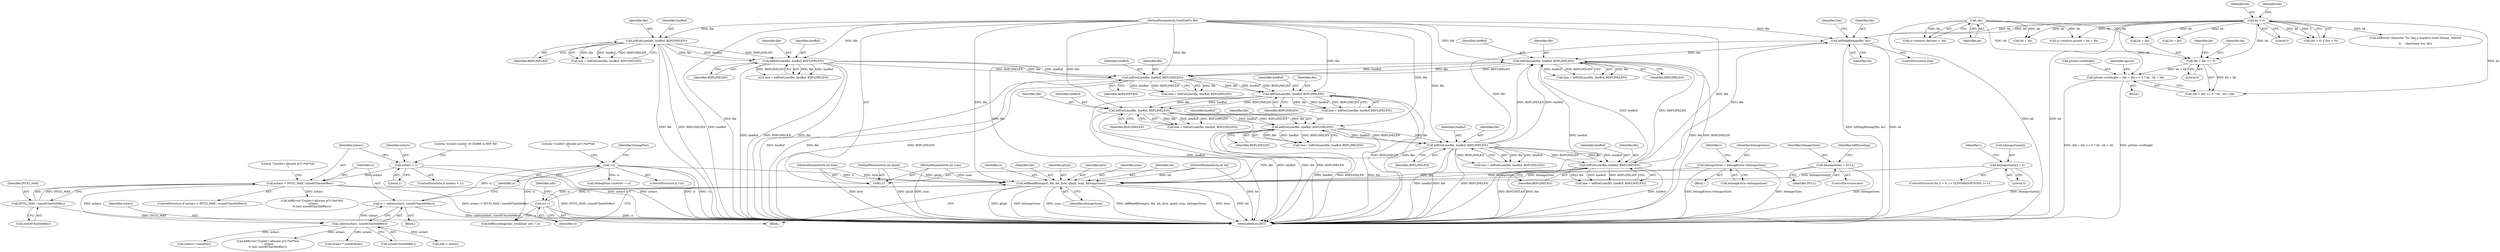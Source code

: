 digraph "0_libxfont_4d024ac10f964f6bd372ae0dd14f02772a6e5f63@integer" {
"1000859" [label="(Call,pState->exHeight = (bh + bb) <= 0 ? bh : bh + bb)"];
"1000738" [label="(Call,bh < 0)"];
"1000935" [label="(Call,bdfSkipBitmap(file, bh))"];
"1000753" [label="(Call,bdfGetLine(file, lineBuf, BDFLINELEN))"];
"1000709" [label="(Call,bdfGetLine(file, lineBuf, BDFLINELEN))"];
"1000676" [label="(Call,bdfGetLine(file, lineBuf, BDFLINELEN))"];
"1000634" [label="(Call,bdfGetLine(file, lineBuf, BDFLINELEN))"];
"1000408" [label="(Call,bdfGetLine(file, lineBuf, BDFLINELEN))"];
"1000940" [label="(Call,bdfGetLine(file, lineBuf, BDFLINELEN))"];
"1000922" [label="(Call,bdfReadBitmap(ci, file, bit, byte, glyph, scan, bitmapsSizes))"];
"1000930" [label="(Call,ci++)"];
"1000250" [label="(Call,!ci)"];
"1000243" [label="(Call,ci = calloc(nchars, sizeof(CharInfoRec)))"];
"1000245" [label="(Call,calloc(nchars, sizeof(CharInfoRec)))"];
"1000228" [label="(Call,nchars > INT32_MAX / sizeof(CharInfoRec))"];
"1000219" [label="(Call,nchars < 1)"];
"1000230" [label="(Call,INT32_MAX / sizeof(CharInfoRec))"];
"1000799" [label="(Call,bdfGetLine(file, lineBuf, BDFLINELEN))"];
"1000116" [label="(MethodParameterIn,FontFilePtr file)"];
"1000119" [label="(MethodParameterIn,int bit)"];
"1000120" [label="(MethodParameterIn,int byte)"];
"1000121" [label="(MethodParameterIn,int glyph)"];
"1000122" [label="(MethodParameterIn,int scan)"];
"1000159" [label="(Call,bitmapsSizes = bitmapExtra->bitmapsSizes)"];
"1000179" [label="(Call,bitmapsSizes = NULL)"];
"1000173" [label="(Call,bitmapsSizes[i] = 0)"];
"1000321" [label="(Call,bdfGetLine(file, lineBuf, BDFLINELEN))"];
"1000196" [label="(Call,bdfGetLine(file, lineBuf, BDFLINELEN))"];
"1000864" [label="(Call,(bh + bb) <= 0)"];
"1000908" [label="(Call,-bb)"];
"1000755" [label="(Identifier,lineBuf)"];
"1000679" [label="(Identifier,BDFLINELEN)"];
"1000637" [label="(Identifier,BDFLINELEN)"];
"1000754" [label="(Identifier,file)"];
"1000869" [label="(Identifier,bh)"];
"1000219" [label="(Call,nchars < 1)"];
"1000707" [label="(Call,line = bdfGetLine(file, lineBuf, BDFLINELEN))"];
"1000710" [label="(Identifier,file)"];
"1000870" [label="(Call,bh + bb)"];
"1000632" [label="(Call,line = bdfGetLine(file, lineBuf, BDFLINELEN))"];
"1000933" [label="(Identifier,ndx)"];
"1000261" [label="(Call,bitmapFont->metrics = ci)"];
"1000712" [label="(Identifier,BDFLINELEN)"];
"1000164" [label="(ControlStructure,for (i = 0; i < GLYPHPADOPTIONS; i++))"];
"1000927" [label="(Identifier,glyph)"];
"1000711" [label="(Identifier,lineBuf)"];
"1000166" [label="(Identifier,i)"];
"1000324" [label="(Identifier,BDFLINELEN)"];
"1000943" [label="(Identifier,BDFLINELEN)"];
"1000123" [label="(Block,)"];
"1000756" [label="(Identifier,BDFLINELEN)"];
"1000936" [label="(Identifier,file)"];
"1000231" [label="(Identifier,INT32_MAX)"];
"1000868" [label="(Literal,0)"];
"1000636" [label="(Identifier,lineBuf)"];
"1000220" [label="(Identifier,nchars)"];
"1000676" [label="(Call,bdfGetLine(file, lineBuf, BDFLINELEN))"];
"1000939" [label="(Identifier,line)"];
"1000738" [label="(Call,bh < 0)"];
"1000322" [label="(Identifier,file)"];
"1000243" [label="(Call,ci = calloc(nchars, sizeof(CharInfoRec)))"];
"1000876" [label="(Block,)"];
"1000236" [label="(Literal,\"Couldn't allocate pCI (%d*%d)\n\")"];
"1000864" [label="(Call,(bh + bb) <= 0)"];
"1000674" [label="(Call,line = bdfGetLine(file, lineBuf, BDFLINELEN))"];
"1000922" [label="(Call,bdfReadBitmap(ci, file, bit, byte, glyph, scan, bitmapsSizes))"];
"1000300" [label="(Call,nchars * sizeof(int))"];
"1000940" [label="(Call,bdfGetLine(file, lineBuf, BDFLINELEN))"];
"1000678" [label="(Identifier,lineBuf)"];
"1000709" [label="(Call,bdfGetLine(file, lineBuf, BDFLINELEN))"];
"1000623" [label="(Call,bdfEncoding[char_row][char_col] = ci)"];
"1000198" [label="(Identifier,lineBuf)"];
"1000160" [label="(Identifier,bitmapsSizes)"];
"1000634" [label="(Call,bdfGetLine(file, lineBuf, BDFLINELEN))"];
"1000197" [label="(Identifier,file)"];
"1000753" [label="(Call,bdfGetLine(file, lineBuf, BDFLINELEN))"];
"1000228" [label="(Call,nchars > INT32_MAX / sizeof(CharInfoRec))"];
"1000119" [label="(MethodParameterIn,int bit)"];
"1000224" [label="(Literal,\"invalid number of CHARS in BDF file\n\")"];
"1000410" [label="(Identifier,lineBuf)"];
"1000180" [label="(Identifier,bitmapsSizes)"];
"1000737" [label="(Call,(bh < 0) || (bw < 0))"];
"1000218" [label="(ControlStructure,if (nchars < 1))"];
"1000121" [label="(MethodParameterIn,int glyph)"];
"1000194" [label="(Call,line = bdfGetLine(file, lineBuf, BDFLINELEN))"];
"1000797" [label="(Call,line = bdfGetLine(file, lineBuf, BDFLINELEN))"];
"1000179" [label="(Call,bitmapsSizes = NULL)"];
"1000159" [label="(Call,bitmapsSizes = bitmapExtra->bitmapsSizes)"];
"1000245" [label="(Call,calloc(nchars, sizeof(CharInfoRec)))"];
"1000244" [label="(Identifier,ci)"];
"1000871" [label="(Identifier,bh)"];
"1000930" [label="(Call,ci++)"];
"1000253" [label="(Call,bdfError(\"Couldn't allocate pCI (%d*%d)\n\", nchars,\n\t\t (int) sizeof(CharInfoRec)))"];
"1000408" [label="(Call,bdfGetLine(file, lineBuf, BDFLINELEN))"];
"1000409" [label="(Identifier,file)"];
"1000229" [label="(Identifier,nchars)"];
"1000177" [label="(Literal,0)"];
"1000801" [label="(Identifier,lineBuf)"];
"1000909" [label="(Identifier,bb)"];
"1000274" [label="(Call,nchars * sizeof(Atom))"];
"1000934" [label="(ControlStructure,else)"];
"1000937" [label="(Identifier,bh)"];
"1000926" [label="(Identifier,byte)"];
"1000251" [label="(Identifier,ci)"];
"1000942" [label="(Identifier,lineBuf)"];
"1000230" [label="(Call,INT32_MAX / sizeof(CharInfoRec))"];
"1000893" [label="(Call,ci->metrics.ascent = bh + bb)"];
"1000928" [label="(Identifier,scan)"];
"1001224" [label="(MethodReturn,RET)"];
"1000227" [label="(ControlStructure,if (nchars > INT32_MAX / sizeof(CharInfoRec)))"];
"1000411" [label="(Identifier,BDFLINELEN)"];
"1000196" [label="(Call,bdfGetLine(file, lineBuf, BDFLINELEN))"];
"1000323" [label="(Identifier,lineBuf)"];
"1000858" [label="(Block,)"];
"1000249" [label="(ControlStructure,if (!ci))"];
"1000929" [label="(Identifier,bitmapsSizes)"];
"1000174" [label="(Call,bitmapsSizes[i])"];
"1000250" [label="(Call,!ci)"];
"1000925" [label="(Identifier,bit)"];
"1000860" [label="(Call,pState->exHeight)"];
"1000247" [label="(Call,sizeof(CharInfoRec))"];
"1000923" [label="(Identifier,ci)"];
"1000173" [label="(Call,bitmapsSizes[i] = 0)"];
"1000361" [label="(Call,ndx < nchars)"];
"1000246" [label="(Identifier,nchars)"];
"1000800" [label="(Identifier,file)"];
"1000120" [label="(MethodParameterIn,int byte)"];
"1000899" [label="(Call,bh + bb)"];
"1000232" [label="(Call,sizeof(CharInfoRec))"];
"1000802" [label="(Identifier,BDFLINELEN)"];
"1000908" [label="(Call,-bb)"];
"1000158" [label="(Block,)"];
"1000740" [label="(Literal,0)"];
"1000235" [label="(Call,bdfError(\"Couldn't allocate pCI (%d*%d)\n\", nchars,\n\t\t (int) sizeof(CharInfoRec)))"];
"1000859" [label="(Call,pState->exHeight = (bh + bb) <= 0 ? bh : bh + bb)"];
"1000745" [label="(Call,bdfError(\"character '%s' has a negative sized bitmap, %dx%d\n\",\n\t\t     charName, bw, bh))"];
"1000321" [label="(Call,bdfGetLine(file, lineBuf, BDFLINELEN))"];
"1000199" [label="(Identifier,BDFLINELEN)"];
"1000751" [label="(Call,line = bdfGetLine(file, lineBuf, BDFLINELEN))"];
"1000319" [label="(Call,line = bdfGetLine(file, lineBuf, BDFLINELEN))"];
"1000406" [label="(Call,line = bdfGetLine(file, lineBuf, BDFLINELEN))"];
"1000938" [label="(Call,line = bdfGetLine(file, lineBuf, BDFLINELEN))"];
"1000161" [label="(Call,bitmapExtra->bitmapsSizes)"];
"1000863" [label="(Call,(bh + bb) <= 0 ? bh : bh + bb)"];
"1000263" [label="(Identifier,bitmapFont)"];
"1000178" [label="(ControlStructure,else)"];
"1000865" [label="(Call,bh + bb)"];
"1000739" [label="(Identifier,bh)"];
"1000941" [label="(Identifier,file)"];
"1000902" [label="(Call,ci->metrics.descent = -bb)"];
"1000116" [label="(MethodParameterIn,FontFilePtr file)"];
"1000677" [label="(Identifier,file)"];
"1000221" [label="(Literal,1)"];
"1000924" [label="(Identifier,file)"];
"1000935" [label="(Call,bdfSkipBitmap(file, bh))"];
"1000799" [label="(Call,bdfGetLine(file, lineBuf, BDFLINELEN))"];
"1000254" [label="(Literal,\"Couldn't allocate pCI (%d*%d)\n\")"];
"1000183" [label="(Identifier,bdfEncoding)"];
"1000742" [label="(Identifier,bw)"];
"1000181" [label="(Identifier,NULL)"];
"1000875" [label="(Identifier,ignore)"];
"1000122" [label="(MethodParameterIn,int scan)"];
"1000635" [label="(Identifier,file)"];
"1000172" [label="(Identifier,i)"];
"1000931" [label="(Identifier,ci)"];
"1000859" -> "1000858"  [label="AST: "];
"1000859" -> "1000863"  [label="CFG: "];
"1000860" -> "1000859"  [label="AST: "];
"1000863" -> "1000859"  [label="AST: "];
"1000875" -> "1000859"  [label="CFG: "];
"1000859" -> "1001224"  [label="DDG: pState->exHeight"];
"1000859" -> "1001224"  [label="DDG: (bh + bb) <= 0 ? bh : bh + bb"];
"1000738" -> "1000859"  [label="DDG: bh"];
"1000864" -> "1000859"  [label="DDG: bh + bb"];
"1000738" -> "1000737"  [label="AST: "];
"1000738" -> "1000740"  [label="CFG: "];
"1000739" -> "1000738"  [label="AST: "];
"1000740" -> "1000738"  [label="AST: "];
"1000742" -> "1000738"  [label="CFG: "];
"1000737" -> "1000738"  [label="CFG: "];
"1000738" -> "1001224"  [label="DDG: bh"];
"1000738" -> "1000737"  [label="DDG: bh"];
"1000738" -> "1000737"  [label="DDG: 0"];
"1000935" -> "1000738"  [label="DDG: bh"];
"1000738" -> "1000745"  [label="DDG: bh"];
"1000738" -> "1000864"  [label="DDG: bh"];
"1000738" -> "1000865"  [label="DDG: bh"];
"1000738" -> "1000863"  [label="DDG: bh"];
"1000738" -> "1000870"  [label="DDG: bh"];
"1000738" -> "1000893"  [label="DDG: bh"];
"1000738" -> "1000899"  [label="DDG: bh"];
"1000738" -> "1000935"  [label="DDG: bh"];
"1000935" -> "1000934"  [label="AST: "];
"1000935" -> "1000937"  [label="CFG: "];
"1000936" -> "1000935"  [label="AST: "];
"1000937" -> "1000935"  [label="AST: "];
"1000939" -> "1000935"  [label="CFG: "];
"1000935" -> "1001224"  [label="DDG: bdfSkipBitmap(file, bh)"];
"1000935" -> "1001224"  [label="DDG: bh"];
"1000753" -> "1000935"  [label="DDG: file"];
"1000799" -> "1000935"  [label="DDG: file"];
"1000116" -> "1000935"  [label="DDG: file"];
"1000935" -> "1000940"  [label="DDG: file"];
"1000753" -> "1000751"  [label="AST: "];
"1000753" -> "1000756"  [label="CFG: "];
"1000754" -> "1000753"  [label="AST: "];
"1000755" -> "1000753"  [label="AST: "];
"1000756" -> "1000753"  [label="AST: "];
"1000751" -> "1000753"  [label="CFG: "];
"1000753" -> "1001224"  [label="DDG: file"];
"1000753" -> "1001224"  [label="DDG: lineBuf"];
"1000753" -> "1001224"  [label="DDG: BDFLINELEN"];
"1000753" -> "1000751"  [label="DDG: file"];
"1000753" -> "1000751"  [label="DDG: lineBuf"];
"1000753" -> "1000751"  [label="DDG: BDFLINELEN"];
"1000709" -> "1000753"  [label="DDG: file"];
"1000709" -> "1000753"  [label="DDG: lineBuf"];
"1000709" -> "1000753"  [label="DDG: BDFLINELEN"];
"1000116" -> "1000753"  [label="DDG: file"];
"1000753" -> "1000799"  [label="DDG: file"];
"1000753" -> "1000799"  [label="DDG: lineBuf"];
"1000753" -> "1000799"  [label="DDG: BDFLINELEN"];
"1000753" -> "1000922"  [label="DDG: file"];
"1000753" -> "1000940"  [label="DDG: lineBuf"];
"1000753" -> "1000940"  [label="DDG: BDFLINELEN"];
"1000709" -> "1000707"  [label="AST: "];
"1000709" -> "1000712"  [label="CFG: "];
"1000710" -> "1000709"  [label="AST: "];
"1000711" -> "1000709"  [label="AST: "];
"1000712" -> "1000709"  [label="AST: "];
"1000707" -> "1000709"  [label="CFG: "];
"1000709" -> "1001224"  [label="DDG: lineBuf"];
"1000709" -> "1001224"  [label="DDG: BDFLINELEN"];
"1000709" -> "1001224"  [label="DDG: file"];
"1000709" -> "1000707"  [label="DDG: file"];
"1000709" -> "1000707"  [label="DDG: lineBuf"];
"1000709" -> "1000707"  [label="DDG: BDFLINELEN"];
"1000676" -> "1000709"  [label="DDG: file"];
"1000676" -> "1000709"  [label="DDG: lineBuf"];
"1000676" -> "1000709"  [label="DDG: BDFLINELEN"];
"1000116" -> "1000709"  [label="DDG: file"];
"1000676" -> "1000674"  [label="AST: "];
"1000676" -> "1000679"  [label="CFG: "];
"1000677" -> "1000676"  [label="AST: "];
"1000678" -> "1000676"  [label="AST: "];
"1000679" -> "1000676"  [label="AST: "];
"1000674" -> "1000676"  [label="CFG: "];
"1000676" -> "1001224"  [label="DDG: lineBuf"];
"1000676" -> "1001224"  [label="DDG: file"];
"1000676" -> "1001224"  [label="DDG: BDFLINELEN"];
"1000676" -> "1000674"  [label="DDG: file"];
"1000676" -> "1000674"  [label="DDG: lineBuf"];
"1000676" -> "1000674"  [label="DDG: BDFLINELEN"];
"1000634" -> "1000676"  [label="DDG: file"];
"1000634" -> "1000676"  [label="DDG: lineBuf"];
"1000634" -> "1000676"  [label="DDG: BDFLINELEN"];
"1000116" -> "1000676"  [label="DDG: file"];
"1000634" -> "1000632"  [label="AST: "];
"1000634" -> "1000637"  [label="CFG: "];
"1000635" -> "1000634"  [label="AST: "];
"1000636" -> "1000634"  [label="AST: "];
"1000637" -> "1000634"  [label="AST: "];
"1000632" -> "1000634"  [label="CFG: "];
"1000634" -> "1001224"  [label="DDG: BDFLINELEN"];
"1000634" -> "1001224"  [label="DDG: file"];
"1000634" -> "1001224"  [label="DDG: lineBuf"];
"1000634" -> "1000632"  [label="DDG: file"];
"1000634" -> "1000632"  [label="DDG: lineBuf"];
"1000634" -> "1000632"  [label="DDG: BDFLINELEN"];
"1000408" -> "1000634"  [label="DDG: file"];
"1000408" -> "1000634"  [label="DDG: lineBuf"];
"1000408" -> "1000634"  [label="DDG: BDFLINELEN"];
"1000116" -> "1000634"  [label="DDG: file"];
"1000408" -> "1000406"  [label="AST: "];
"1000408" -> "1000411"  [label="CFG: "];
"1000409" -> "1000408"  [label="AST: "];
"1000410" -> "1000408"  [label="AST: "];
"1000411" -> "1000408"  [label="AST: "];
"1000406" -> "1000408"  [label="CFG: "];
"1000408" -> "1001224"  [label="DDG: BDFLINELEN"];
"1000408" -> "1001224"  [label="DDG: file"];
"1000408" -> "1001224"  [label="DDG: lineBuf"];
"1000408" -> "1000406"  [label="DDG: file"];
"1000408" -> "1000406"  [label="DDG: lineBuf"];
"1000408" -> "1000406"  [label="DDG: BDFLINELEN"];
"1000940" -> "1000408"  [label="DDG: file"];
"1000940" -> "1000408"  [label="DDG: lineBuf"];
"1000940" -> "1000408"  [label="DDG: BDFLINELEN"];
"1000321" -> "1000408"  [label="DDG: file"];
"1000321" -> "1000408"  [label="DDG: lineBuf"];
"1000321" -> "1000408"  [label="DDG: BDFLINELEN"];
"1000116" -> "1000408"  [label="DDG: file"];
"1000940" -> "1000938"  [label="AST: "];
"1000940" -> "1000943"  [label="CFG: "];
"1000941" -> "1000940"  [label="AST: "];
"1000942" -> "1000940"  [label="AST: "];
"1000943" -> "1000940"  [label="AST: "];
"1000938" -> "1000940"  [label="CFG: "];
"1000940" -> "1001224"  [label="DDG: lineBuf"];
"1000940" -> "1001224"  [label="DDG: file"];
"1000940" -> "1001224"  [label="DDG: BDFLINELEN"];
"1000940" -> "1000938"  [label="DDG: file"];
"1000940" -> "1000938"  [label="DDG: lineBuf"];
"1000940" -> "1000938"  [label="DDG: BDFLINELEN"];
"1000922" -> "1000940"  [label="DDG: file"];
"1000116" -> "1000940"  [label="DDG: file"];
"1000799" -> "1000940"  [label="DDG: lineBuf"];
"1000799" -> "1000940"  [label="DDG: BDFLINELEN"];
"1000922" -> "1000876"  [label="AST: "];
"1000922" -> "1000929"  [label="CFG: "];
"1000923" -> "1000922"  [label="AST: "];
"1000924" -> "1000922"  [label="AST: "];
"1000925" -> "1000922"  [label="AST: "];
"1000926" -> "1000922"  [label="AST: "];
"1000927" -> "1000922"  [label="AST: "];
"1000928" -> "1000922"  [label="AST: "];
"1000929" -> "1000922"  [label="AST: "];
"1000931" -> "1000922"  [label="CFG: "];
"1000922" -> "1001224"  [label="DDG: byte"];
"1000922" -> "1001224"  [label="DDG: bit"];
"1000922" -> "1001224"  [label="DDG: glyph"];
"1000922" -> "1001224"  [label="DDG: bitmapsSizes"];
"1000922" -> "1001224"  [label="DDG: scan"];
"1000922" -> "1001224"  [label="DDG: bdfReadBitmap(ci, file, bit, byte, glyph, scan, bitmapsSizes)"];
"1000930" -> "1000922"  [label="DDG: ci"];
"1000250" -> "1000922"  [label="DDG: ci"];
"1000799" -> "1000922"  [label="DDG: file"];
"1000116" -> "1000922"  [label="DDG: file"];
"1000119" -> "1000922"  [label="DDG: bit"];
"1000120" -> "1000922"  [label="DDG: byte"];
"1000121" -> "1000922"  [label="DDG: glyph"];
"1000122" -> "1000922"  [label="DDG: scan"];
"1000159" -> "1000922"  [label="DDG: bitmapsSizes"];
"1000179" -> "1000922"  [label="DDG: bitmapsSizes"];
"1000173" -> "1000922"  [label="DDG: bitmapsSizes[i]"];
"1000922" -> "1000930"  [label="DDG: ci"];
"1000930" -> "1000876"  [label="AST: "];
"1000930" -> "1000931"  [label="CFG: "];
"1000931" -> "1000930"  [label="AST: "];
"1000933" -> "1000930"  [label="CFG: "];
"1000930" -> "1001224"  [label="DDG: ci"];
"1000930" -> "1000623"  [label="DDG: ci"];
"1000250" -> "1000249"  [label="AST: "];
"1000250" -> "1000251"  [label="CFG: "];
"1000251" -> "1000250"  [label="AST: "];
"1000254" -> "1000250"  [label="CFG: "];
"1000263" -> "1000250"  [label="CFG: "];
"1000250" -> "1001224"  [label="DDG: ci"];
"1000250" -> "1001224"  [label="DDG: !ci"];
"1000243" -> "1000250"  [label="DDG: ci"];
"1000250" -> "1000261"  [label="DDG: ci"];
"1000250" -> "1000623"  [label="DDG: ci"];
"1000243" -> "1000123"  [label="AST: "];
"1000243" -> "1000245"  [label="CFG: "];
"1000244" -> "1000243"  [label="AST: "];
"1000245" -> "1000243"  [label="AST: "];
"1000251" -> "1000243"  [label="CFG: "];
"1000243" -> "1001224"  [label="DDG: calloc(nchars, sizeof(CharInfoRec))"];
"1000245" -> "1000243"  [label="DDG: nchars"];
"1000245" -> "1000247"  [label="CFG: "];
"1000246" -> "1000245"  [label="AST: "];
"1000247" -> "1000245"  [label="AST: "];
"1000228" -> "1000245"  [label="DDG: nchars"];
"1000245" -> "1000253"  [label="DDG: nchars"];
"1000245" -> "1000274"  [label="DDG: nchars"];
"1000245" -> "1000300"  [label="DDG: nchars"];
"1000245" -> "1000361"  [label="DDG: nchars"];
"1000228" -> "1000227"  [label="AST: "];
"1000228" -> "1000230"  [label="CFG: "];
"1000229" -> "1000228"  [label="AST: "];
"1000230" -> "1000228"  [label="AST: "];
"1000236" -> "1000228"  [label="CFG: "];
"1000244" -> "1000228"  [label="CFG: "];
"1000228" -> "1001224"  [label="DDG: nchars > INT32_MAX / sizeof(CharInfoRec)"];
"1000228" -> "1001224"  [label="DDG: INT32_MAX / sizeof(CharInfoRec)"];
"1000219" -> "1000228"  [label="DDG: nchars"];
"1000230" -> "1000228"  [label="DDG: INT32_MAX"];
"1000228" -> "1000235"  [label="DDG: nchars"];
"1000219" -> "1000218"  [label="AST: "];
"1000219" -> "1000221"  [label="CFG: "];
"1000220" -> "1000219"  [label="AST: "];
"1000221" -> "1000219"  [label="AST: "];
"1000224" -> "1000219"  [label="CFG: "];
"1000229" -> "1000219"  [label="CFG: "];
"1000219" -> "1001224"  [label="DDG: nchars < 1"];
"1000219" -> "1001224"  [label="DDG: nchars"];
"1000230" -> "1000232"  [label="CFG: "];
"1000231" -> "1000230"  [label="AST: "];
"1000232" -> "1000230"  [label="AST: "];
"1000230" -> "1001224"  [label="DDG: INT32_MAX"];
"1000799" -> "1000797"  [label="AST: "];
"1000799" -> "1000802"  [label="CFG: "];
"1000800" -> "1000799"  [label="AST: "];
"1000801" -> "1000799"  [label="AST: "];
"1000802" -> "1000799"  [label="AST: "];
"1000797" -> "1000799"  [label="CFG: "];
"1000799" -> "1001224"  [label="DDG: BDFLINELEN"];
"1000799" -> "1001224"  [label="DDG: file"];
"1000799" -> "1001224"  [label="DDG: lineBuf"];
"1000799" -> "1000797"  [label="DDG: file"];
"1000799" -> "1000797"  [label="DDG: lineBuf"];
"1000799" -> "1000797"  [label="DDG: BDFLINELEN"];
"1000116" -> "1000799"  [label="DDG: file"];
"1000116" -> "1000115"  [label="AST: "];
"1000116" -> "1001224"  [label="DDG: file"];
"1000116" -> "1000196"  [label="DDG: file"];
"1000116" -> "1000321"  [label="DDG: file"];
"1000119" -> "1000115"  [label="AST: "];
"1000119" -> "1001224"  [label="DDG: bit"];
"1000120" -> "1000115"  [label="AST: "];
"1000120" -> "1001224"  [label="DDG: byte"];
"1000121" -> "1000115"  [label="AST: "];
"1000121" -> "1001224"  [label="DDG: glyph"];
"1000122" -> "1000115"  [label="AST: "];
"1000122" -> "1001224"  [label="DDG: scan"];
"1000159" -> "1000158"  [label="AST: "];
"1000159" -> "1000161"  [label="CFG: "];
"1000160" -> "1000159"  [label="AST: "];
"1000161" -> "1000159"  [label="AST: "];
"1000166" -> "1000159"  [label="CFG: "];
"1000159" -> "1001224"  [label="DDG: bitmapsSizes"];
"1000159" -> "1001224"  [label="DDG: bitmapExtra->bitmapsSizes"];
"1000179" -> "1000178"  [label="AST: "];
"1000179" -> "1000181"  [label="CFG: "];
"1000180" -> "1000179"  [label="AST: "];
"1000181" -> "1000179"  [label="AST: "];
"1000183" -> "1000179"  [label="CFG: "];
"1000179" -> "1001224"  [label="DDG: bitmapsSizes"];
"1000173" -> "1000164"  [label="AST: "];
"1000173" -> "1000177"  [label="CFG: "];
"1000174" -> "1000173"  [label="AST: "];
"1000177" -> "1000173"  [label="AST: "];
"1000172" -> "1000173"  [label="CFG: "];
"1000173" -> "1001224"  [label="DDG: bitmapsSizes[i]"];
"1000321" -> "1000319"  [label="AST: "];
"1000321" -> "1000324"  [label="CFG: "];
"1000322" -> "1000321"  [label="AST: "];
"1000323" -> "1000321"  [label="AST: "];
"1000324" -> "1000321"  [label="AST: "];
"1000319" -> "1000321"  [label="CFG: "];
"1000321" -> "1001224"  [label="DDG: BDFLINELEN"];
"1000321" -> "1001224"  [label="DDG: file"];
"1000321" -> "1001224"  [label="DDG: lineBuf"];
"1000321" -> "1000319"  [label="DDG: file"];
"1000321" -> "1000319"  [label="DDG: lineBuf"];
"1000321" -> "1000319"  [label="DDG: BDFLINELEN"];
"1000196" -> "1000321"  [label="DDG: file"];
"1000196" -> "1000321"  [label="DDG: lineBuf"];
"1000196" -> "1000321"  [label="DDG: BDFLINELEN"];
"1000196" -> "1000194"  [label="AST: "];
"1000196" -> "1000199"  [label="CFG: "];
"1000197" -> "1000196"  [label="AST: "];
"1000198" -> "1000196"  [label="AST: "];
"1000199" -> "1000196"  [label="AST: "];
"1000194" -> "1000196"  [label="CFG: "];
"1000196" -> "1001224"  [label="DDG: file"];
"1000196" -> "1001224"  [label="DDG: BDFLINELEN"];
"1000196" -> "1001224"  [label="DDG: lineBuf"];
"1000196" -> "1000194"  [label="DDG: file"];
"1000196" -> "1000194"  [label="DDG: lineBuf"];
"1000196" -> "1000194"  [label="DDG: BDFLINELEN"];
"1000864" -> "1000863"  [label="AST: "];
"1000864" -> "1000868"  [label="CFG: "];
"1000865" -> "1000864"  [label="AST: "];
"1000868" -> "1000864"  [label="AST: "];
"1000869" -> "1000864"  [label="CFG: "];
"1000871" -> "1000864"  [label="CFG: "];
"1000908" -> "1000864"  [label="DDG: bb"];
"1000864" -> "1000863"  [label="DDG: bh + bb"];
"1000908" -> "1000902"  [label="AST: "];
"1000908" -> "1000909"  [label="CFG: "];
"1000909" -> "1000908"  [label="AST: "];
"1000902" -> "1000908"  [label="CFG: "];
"1000908" -> "1001224"  [label="DDG: bb"];
"1000908" -> "1000865"  [label="DDG: bb"];
"1000908" -> "1000893"  [label="DDG: bb"];
"1000908" -> "1000899"  [label="DDG: bb"];
"1000908" -> "1000902"  [label="DDG: bb"];
}

